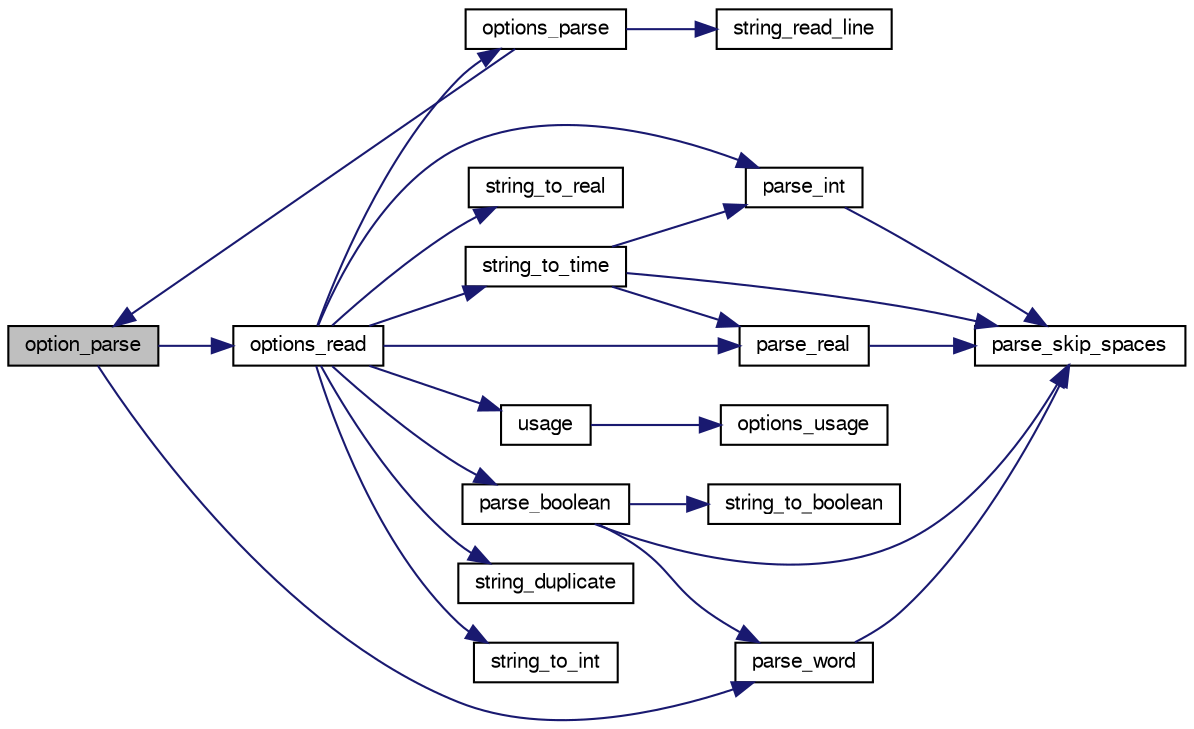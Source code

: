 digraph "option_parse"
{
 // LATEX_PDF_SIZE
  bgcolor="transparent";
  edge [fontname="FreeSans",fontsize="10",labelfontname="FreeSans",labelfontsize="10"];
  node [fontname="FreeSans",fontsize="10",shape=record];
  rankdir="LR";
  Node1 [label="option_parse",height=0.2,width=0.4,color="black", fillcolor="grey75", style="filled", fontcolor="black",tooltip="parse an option from a string"];
  Node1 -> Node2 [color="midnightblue",fontsize="10",style="solid",fontname="FreeSans"];
  Node2 [label="options_read",height=0.2,width=0.4,color="black",URL="$options_8c.html#abd70399170415e56d89b303e3ecf7f5a",tooltip="Read an option."];
  Node2 -> Node3 [color="midnightblue",fontsize="10",style="solid",fontname="FreeSans"];
  Node3 [label="options_parse",height=0.2,width=0.4,color="black",URL="$options_8c.html#af1c6b2900c17be817795401ee70e0901",tooltip="parse options from a file"];
  Node3 -> Node1 [color="midnightblue",fontsize="10",style="solid",fontname="FreeSans"];
  Node3 -> Node4 [color="midnightblue",fontsize="10",style="solid",fontname="FreeSans"];
  Node4 [label="string_read_line",height=0.2,width=0.4,color="black",URL="$util_8c.html#a69d6b32355eb8f18ae34c14eadfe7e9e",tooltip="Read a line."];
  Node2 -> Node5 [color="midnightblue",fontsize="10",style="solid",fontname="FreeSans"];
  Node5 [label="parse_boolean",height=0.2,width=0.4,color="black",URL="$util_8c.html#af2cee2a5b8a59db2c37169f4c1d8c1e3",tooltip="Parse a boolean."];
  Node5 -> Node6 [color="midnightblue",fontsize="10",style="solid",fontname="FreeSans"];
  Node6 [label="parse_skip_spaces",height=0.2,width=0.4,color="black",URL="$util_8c.html#a35508e8fcec689d875231b2f93fbe4a5",tooltip="Skip spaces."];
  Node5 -> Node7 [color="midnightblue",fontsize="10",style="solid",fontname="FreeSans"];
  Node7 [label="parse_word",height=0.2,width=0.4,color="black",URL="$util_8c.html#a37223454580e3fd41f4bddb3c3970da5",tooltip="Parse a word."];
  Node7 -> Node6 [color="midnightblue",fontsize="10",style="solid",fontname="FreeSans"];
  Node5 -> Node8 [color="midnightblue",fontsize="10",style="solid",fontname="FreeSans"];
  Node8 [label="string_to_boolean",height=0.2,width=0.4,color="black",URL="$util_8c.html#a39aab800a4d838ee1d8dcc30665ffbe9",tooltip="Convert a string into a boolean."];
  Node2 -> Node9 [color="midnightblue",fontsize="10",style="solid",fontname="FreeSans"];
  Node9 [label="parse_int",height=0.2,width=0.4,color="black",URL="$util_8c.html#a0fad57b1fd6851c6cde5258a897b7a61",tooltip="Parse an integer."];
  Node9 -> Node6 [color="midnightblue",fontsize="10",style="solid",fontname="FreeSans"];
  Node2 -> Node10 [color="midnightblue",fontsize="10",style="solid",fontname="FreeSans"];
  Node10 [label="parse_real",height=0.2,width=0.4,color="black",URL="$util_8c.html#a6afb4032b94c4505472fe147fa9a7d37",tooltip="Parse a real number (as a double floating point)."];
  Node10 -> Node6 [color="midnightblue",fontsize="10",style="solid",fontname="FreeSans"];
  Node2 -> Node11 [color="midnightblue",fontsize="10",style="solid",fontname="FreeSans"];
  Node11 [label="string_duplicate",height=0.2,width=0.4,color="black",URL="$util_8c.html#ac3369230f66963a04a0e62b04685ae3c",tooltip="Duplicate a string."];
  Node2 -> Node12 [color="midnightblue",fontsize="10",style="solid",fontname="FreeSans"];
  Node12 [label="string_to_int",height=0.2,width=0.4,color="black",URL="$util_8c.html#a892b51d59129915627472acdf3265d3b",tooltip="Convert a string into an integer."];
  Node2 -> Node13 [color="midnightblue",fontsize="10",style="solid",fontname="FreeSans"];
  Node13 [label="string_to_real",height=0.2,width=0.4,color="black",URL="$util_8c.html#a9a627e55de351c5105f457c5558e92c0",tooltip="Convert a string into a real number."];
  Node2 -> Node14 [color="midnightblue",fontsize="10",style="solid",fontname="FreeSans"];
  Node14 [label="string_to_time",height=0.2,width=0.4,color="black",URL="$util_8c.html#ae7e1797deb6cddf421419046a869bb7c",tooltip="Read time as \"D:HH:MM:SS.C\"."];
  Node14 -> Node9 [color="midnightblue",fontsize="10",style="solid",fontname="FreeSans"];
  Node14 -> Node10 [color="midnightblue",fontsize="10",style="solid",fontname="FreeSans"];
  Node14 -> Node6 [color="midnightblue",fontsize="10",style="solid",fontname="FreeSans"];
  Node2 -> Node15 [color="midnightblue",fontsize="10",style="solid",fontname="FreeSans"];
  Node15 [label="usage",height=0.2,width=0.4,color="black",URL="$main_8c.html#ae8605e2b78cd4a81b6c6b5c30cb7366a",tooltip="Programme usage."];
  Node15 -> Node16 [color="midnightblue",fontsize="10",style="solid",fontname="FreeSans"];
  Node16 [label="options_usage",height=0.2,width=0.4,color="black",URL="$options_8c.html#a27d4dc703f640a059273e52b82128069",tooltip="Print options usage."];
  Node1 -> Node7 [color="midnightblue",fontsize="10",style="solid",fontname="FreeSans"];
}
